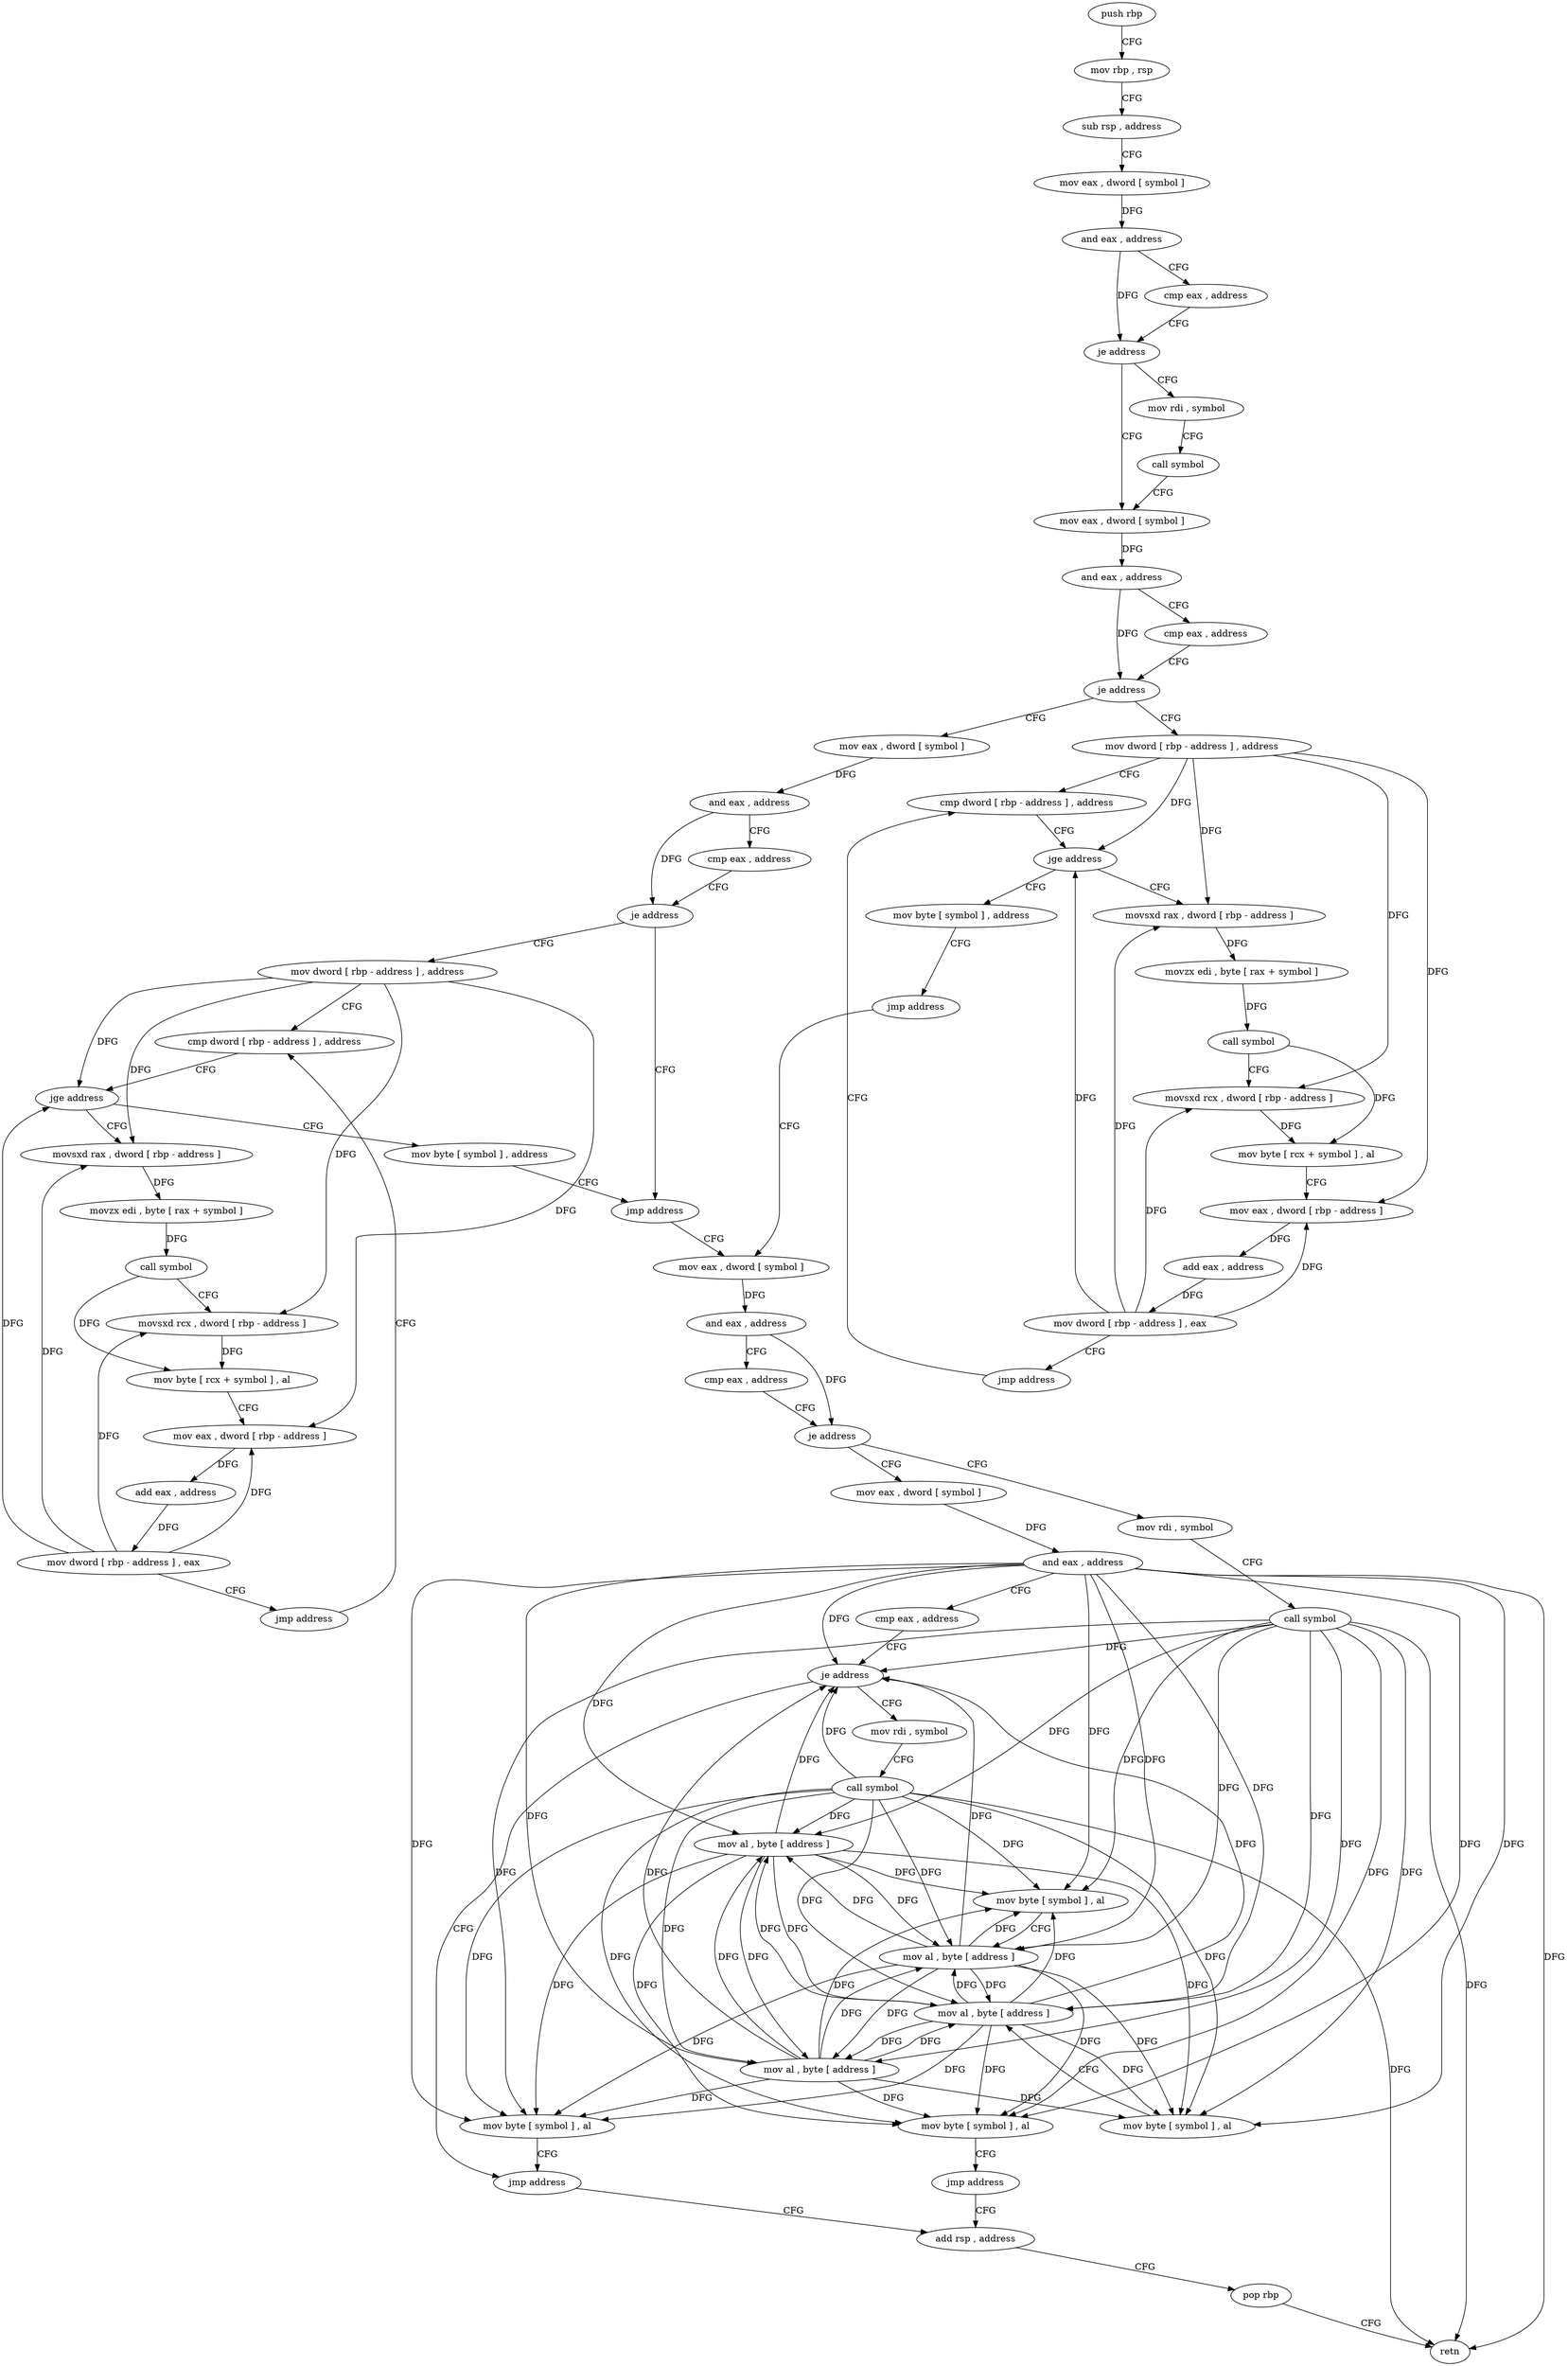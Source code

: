 digraph "func" {
"4216320" [label = "push rbp" ]
"4216321" [label = "mov rbp , rsp" ]
"4216324" [label = "sub rsp , address" ]
"4216328" [label = "mov eax , dword [ symbol ]" ]
"4216335" [label = "and eax , address" ]
"4216338" [label = "cmp eax , address" ]
"4216341" [label = "je address" ]
"4216362" [label = "mov eax , dword [ symbol ]" ]
"4216347" [label = "mov rdi , symbol" ]
"4216369" [label = "and eax , address" ]
"4216372" [label = "cmp eax , address" ]
"4216375" [label = "je address" ]
"4216456" [label = "mov eax , dword [ symbol ]" ]
"4216381" [label = "mov dword [ rbp - address ] , address" ]
"4216357" [label = "call symbol" ]
"4216463" [label = "and eax , address" ]
"4216466" [label = "cmp eax , address" ]
"4216469" [label = "je address" ]
"4216545" [label = "jmp address" ]
"4216475" [label = "mov dword [ rbp - address ] , address" ]
"4216388" [label = "cmp dword [ rbp - address ] , address" ]
"4216550" [label = "mov eax , dword [ symbol ]" ]
"4216482" [label = "cmp dword [ rbp - address ] , address" ]
"4216443" [label = "mov byte [ symbol ] , address" ]
"4216451" [label = "jmp address" ]
"4216401" [label = "movsxd rax , dword [ rbp - address ]" ]
"4216405" [label = "movzx edi , byte [ rax + symbol ]" ]
"4216413" [label = "call symbol" ]
"4216418" [label = "movsxd rcx , dword [ rbp - address ]" ]
"4216422" [label = "mov byte [ rcx + symbol ] , al" ]
"4216429" [label = "mov eax , dword [ rbp - address ]" ]
"4216432" [label = "add eax , address" ]
"4216435" [label = "mov dword [ rbp - address ] , eax" ]
"4216438" [label = "jmp address" ]
"4216557" [label = "and eax , address" ]
"4216560" [label = "cmp eax , address" ]
"4216563" [label = "je address" ]
"4216617" [label = "mov eax , dword [ symbol ]" ]
"4216569" [label = "mov rdi , symbol" ]
"4216537" [label = "mov byte [ symbol ] , address" ]
"4216495" [label = "movsxd rax , dword [ rbp - address ]" ]
"4216499" [label = "movzx edi , byte [ rax + symbol ]" ]
"4216507" [label = "call symbol" ]
"4216512" [label = "movsxd rcx , dword [ rbp - address ]" ]
"4216516" [label = "mov byte [ rcx + symbol ] , al" ]
"4216523" [label = "mov eax , dword [ rbp - address ]" ]
"4216526" [label = "add eax , address" ]
"4216529" [label = "mov dword [ rbp - address ] , eax" ]
"4216532" [label = "jmp address" ]
"4216395" [label = "jge address" ]
"4216624" [label = "and eax , address" ]
"4216627" [label = "cmp eax , address" ]
"4216630" [label = "je address" ]
"4216679" [label = "jmp address" ]
"4216636" [label = "mov rdi , symbol" ]
"4216579" [label = "call symbol" ]
"4216584" [label = "mov al , byte [ address ]" ]
"4216591" [label = "mov byte [ symbol ] , al" ]
"4216598" [label = "mov al , byte [ address ]" ]
"4216605" [label = "mov byte [ symbol ] , al" ]
"4216612" [label = "jmp address" ]
"4216684" [label = "add rsp , address" ]
"4216489" [label = "jge address" ]
"4216646" [label = "call symbol" ]
"4216651" [label = "mov al , byte [ address ]" ]
"4216658" [label = "mov byte [ symbol ] , al" ]
"4216665" [label = "mov al , byte [ address ]" ]
"4216672" [label = "mov byte [ symbol ] , al" ]
"4216688" [label = "pop rbp" ]
"4216689" [label = "retn" ]
"4216320" -> "4216321" [ label = "CFG" ]
"4216321" -> "4216324" [ label = "CFG" ]
"4216324" -> "4216328" [ label = "CFG" ]
"4216328" -> "4216335" [ label = "DFG" ]
"4216335" -> "4216338" [ label = "CFG" ]
"4216335" -> "4216341" [ label = "DFG" ]
"4216338" -> "4216341" [ label = "CFG" ]
"4216341" -> "4216362" [ label = "CFG" ]
"4216341" -> "4216347" [ label = "CFG" ]
"4216362" -> "4216369" [ label = "DFG" ]
"4216347" -> "4216357" [ label = "CFG" ]
"4216369" -> "4216372" [ label = "CFG" ]
"4216369" -> "4216375" [ label = "DFG" ]
"4216372" -> "4216375" [ label = "CFG" ]
"4216375" -> "4216456" [ label = "CFG" ]
"4216375" -> "4216381" [ label = "CFG" ]
"4216456" -> "4216463" [ label = "DFG" ]
"4216381" -> "4216388" [ label = "CFG" ]
"4216381" -> "4216395" [ label = "DFG" ]
"4216381" -> "4216401" [ label = "DFG" ]
"4216381" -> "4216418" [ label = "DFG" ]
"4216381" -> "4216429" [ label = "DFG" ]
"4216357" -> "4216362" [ label = "CFG" ]
"4216463" -> "4216466" [ label = "CFG" ]
"4216463" -> "4216469" [ label = "DFG" ]
"4216466" -> "4216469" [ label = "CFG" ]
"4216469" -> "4216545" [ label = "CFG" ]
"4216469" -> "4216475" [ label = "CFG" ]
"4216545" -> "4216550" [ label = "CFG" ]
"4216475" -> "4216482" [ label = "CFG" ]
"4216475" -> "4216489" [ label = "DFG" ]
"4216475" -> "4216495" [ label = "DFG" ]
"4216475" -> "4216512" [ label = "DFG" ]
"4216475" -> "4216523" [ label = "DFG" ]
"4216388" -> "4216395" [ label = "CFG" ]
"4216550" -> "4216557" [ label = "DFG" ]
"4216482" -> "4216489" [ label = "CFG" ]
"4216443" -> "4216451" [ label = "CFG" ]
"4216451" -> "4216550" [ label = "CFG" ]
"4216401" -> "4216405" [ label = "DFG" ]
"4216405" -> "4216413" [ label = "DFG" ]
"4216413" -> "4216418" [ label = "CFG" ]
"4216413" -> "4216422" [ label = "DFG" ]
"4216418" -> "4216422" [ label = "DFG" ]
"4216422" -> "4216429" [ label = "CFG" ]
"4216429" -> "4216432" [ label = "DFG" ]
"4216432" -> "4216435" [ label = "DFG" ]
"4216435" -> "4216438" [ label = "CFG" ]
"4216435" -> "4216395" [ label = "DFG" ]
"4216435" -> "4216401" [ label = "DFG" ]
"4216435" -> "4216418" [ label = "DFG" ]
"4216435" -> "4216429" [ label = "DFG" ]
"4216438" -> "4216388" [ label = "CFG" ]
"4216557" -> "4216560" [ label = "CFG" ]
"4216557" -> "4216563" [ label = "DFG" ]
"4216560" -> "4216563" [ label = "CFG" ]
"4216563" -> "4216617" [ label = "CFG" ]
"4216563" -> "4216569" [ label = "CFG" ]
"4216617" -> "4216624" [ label = "DFG" ]
"4216569" -> "4216579" [ label = "CFG" ]
"4216537" -> "4216545" [ label = "CFG" ]
"4216495" -> "4216499" [ label = "DFG" ]
"4216499" -> "4216507" [ label = "DFG" ]
"4216507" -> "4216512" [ label = "CFG" ]
"4216507" -> "4216516" [ label = "DFG" ]
"4216512" -> "4216516" [ label = "DFG" ]
"4216516" -> "4216523" [ label = "CFG" ]
"4216523" -> "4216526" [ label = "DFG" ]
"4216526" -> "4216529" [ label = "DFG" ]
"4216529" -> "4216532" [ label = "CFG" ]
"4216529" -> "4216489" [ label = "DFG" ]
"4216529" -> "4216495" [ label = "DFG" ]
"4216529" -> "4216512" [ label = "DFG" ]
"4216529" -> "4216523" [ label = "DFG" ]
"4216532" -> "4216482" [ label = "CFG" ]
"4216395" -> "4216443" [ label = "CFG" ]
"4216395" -> "4216401" [ label = "CFG" ]
"4216624" -> "4216627" [ label = "CFG" ]
"4216624" -> "4216630" [ label = "DFG" ]
"4216624" -> "4216584" [ label = "DFG" ]
"4216624" -> "4216591" [ label = "DFG" ]
"4216624" -> "4216598" [ label = "DFG" ]
"4216624" -> "4216605" [ label = "DFG" ]
"4216624" -> "4216651" [ label = "DFG" ]
"4216624" -> "4216658" [ label = "DFG" ]
"4216624" -> "4216665" [ label = "DFG" ]
"4216624" -> "4216672" [ label = "DFG" ]
"4216624" -> "4216689" [ label = "DFG" ]
"4216627" -> "4216630" [ label = "CFG" ]
"4216630" -> "4216679" [ label = "CFG" ]
"4216630" -> "4216636" [ label = "CFG" ]
"4216679" -> "4216684" [ label = "CFG" ]
"4216636" -> "4216646" [ label = "CFG" ]
"4216579" -> "4216584" [ label = "DFG" ]
"4216579" -> "4216630" [ label = "DFG" ]
"4216579" -> "4216591" [ label = "DFG" ]
"4216579" -> "4216598" [ label = "DFG" ]
"4216579" -> "4216605" [ label = "DFG" ]
"4216579" -> "4216651" [ label = "DFG" ]
"4216579" -> "4216658" [ label = "DFG" ]
"4216579" -> "4216665" [ label = "DFG" ]
"4216579" -> "4216672" [ label = "DFG" ]
"4216579" -> "4216689" [ label = "DFG" ]
"4216584" -> "4216591" [ label = "DFG" ]
"4216584" -> "4216630" [ label = "DFG" ]
"4216584" -> "4216598" [ label = "DFG" ]
"4216584" -> "4216605" [ label = "DFG" ]
"4216584" -> "4216651" [ label = "DFG" ]
"4216584" -> "4216658" [ label = "DFG" ]
"4216584" -> "4216665" [ label = "DFG" ]
"4216584" -> "4216672" [ label = "DFG" ]
"4216591" -> "4216598" [ label = "CFG" ]
"4216598" -> "4216605" [ label = "DFG" ]
"4216598" -> "4216630" [ label = "DFG" ]
"4216598" -> "4216584" [ label = "DFG" ]
"4216598" -> "4216591" [ label = "DFG" ]
"4216598" -> "4216651" [ label = "DFG" ]
"4216598" -> "4216658" [ label = "DFG" ]
"4216598" -> "4216665" [ label = "DFG" ]
"4216598" -> "4216672" [ label = "DFG" ]
"4216605" -> "4216612" [ label = "CFG" ]
"4216612" -> "4216684" [ label = "CFG" ]
"4216684" -> "4216688" [ label = "CFG" ]
"4216489" -> "4216537" [ label = "CFG" ]
"4216489" -> "4216495" [ label = "CFG" ]
"4216646" -> "4216651" [ label = "DFG" ]
"4216646" -> "4216630" [ label = "DFG" ]
"4216646" -> "4216584" [ label = "DFG" ]
"4216646" -> "4216591" [ label = "DFG" ]
"4216646" -> "4216598" [ label = "DFG" ]
"4216646" -> "4216605" [ label = "DFG" ]
"4216646" -> "4216658" [ label = "DFG" ]
"4216646" -> "4216665" [ label = "DFG" ]
"4216646" -> "4216672" [ label = "DFG" ]
"4216646" -> "4216689" [ label = "DFG" ]
"4216651" -> "4216658" [ label = "DFG" ]
"4216651" -> "4216630" [ label = "DFG" ]
"4216651" -> "4216584" [ label = "DFG" ]
"4216651" -> "4216591" [ label = "DFG" ]
"4216651" -> "4216598" [ label = "DFG" ]
"4216651" -> "4216605" [ label = "DFG" ]
"4216651" -> "4216665" [ label = "DFG" ]
"4216651" -> "4216672" [ label = "DFG" ]
"4216658" -> "4216665" [ label = "CFG" ]
"4216665" -> "4216672" [ label = "DFG" ]
"4216665" -> "4216630" [ label = "DFG" ]
"4216665" -> "4216584" [ label = "DFG" ]
"4216665" -> "4216591" [ label = "DFG" ]
"4216665" -> "4216598" [ label = "DFG" ]
"4216665" -> "4216605" [ label = "DFG" ]
"4216665" -> "4216651" [ label = "DFG" ]
"4216665" -> "4216658" [ label = "DFG" ]
"4216672" -> "4216679" [ label = "CFG" ]
"4216688" -> "4216689" [ label = "CFG" ]
}
